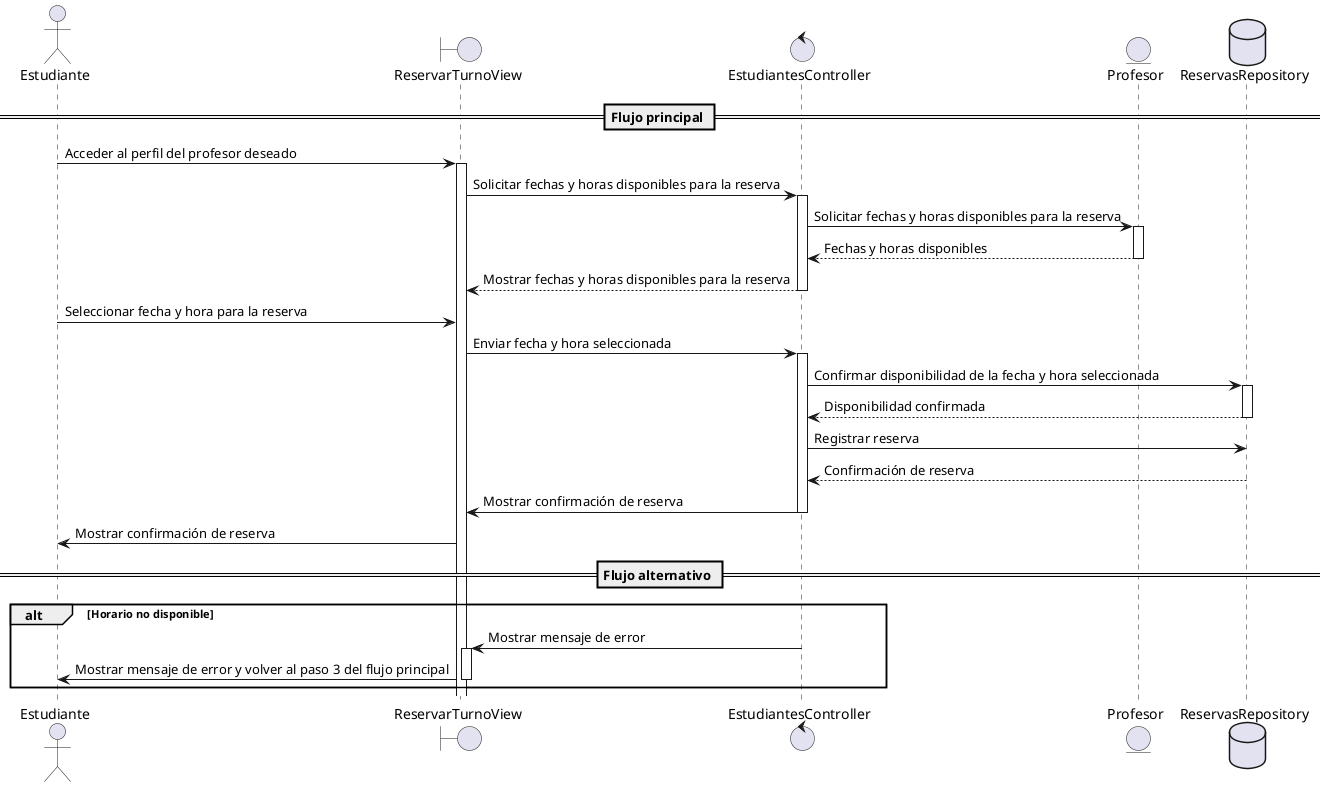 @startuml
actor Estudiante
boundary "ReservarTurnoView" as View
control "EstudiantesController" as Controller
entity "Profesor" as Profesor
database "ReservasRepository" as Repository

== Flujo principal ==
Estudiante -> View : Acceder al perfil del profesor deseado
activate View
View -> Controller : Solicitar fechas y horas disponibles para la reserva
activate Controller
Controller -> Profesor : Solicitar fechas y horas disponibles para la reserva
activate Profesor
Profesor --> Controller : Fechas y horas disponibles
deactivate Profesor
Controller --> View : Mostrar fechas y horas disponibles para la reserva
deactivate Controller
Estudiante -> View : Seleccionar fecha y hora para la reserva
View -> Controller : Enviar fecha y hora seleccionada
activate Controller
Controller -> Repository : Confirmar disponibilidad de la fecha y hora seleccionada
activate Repository
Repository --> Controller : Disponibilidad confirmada
deactivate Repository
Controller -> Repository : Registrar reserva
Repository --> Controller : Confirmación de reserva
deactivate Repository
Controller -> View : Mostrar confirmación de reserva
deactivate Controller
View -> Estudiante : Mostrar confirmación de reserva

== Flujo alternativo ==
alt Horario no disponible
    Controller -> View : Mostrar mensaje de error
    activate View
    View -> Estudiante : Mostrar mensaje de error y volver al paso 3 del flujo principal
    deactivate View
end

@enduml

